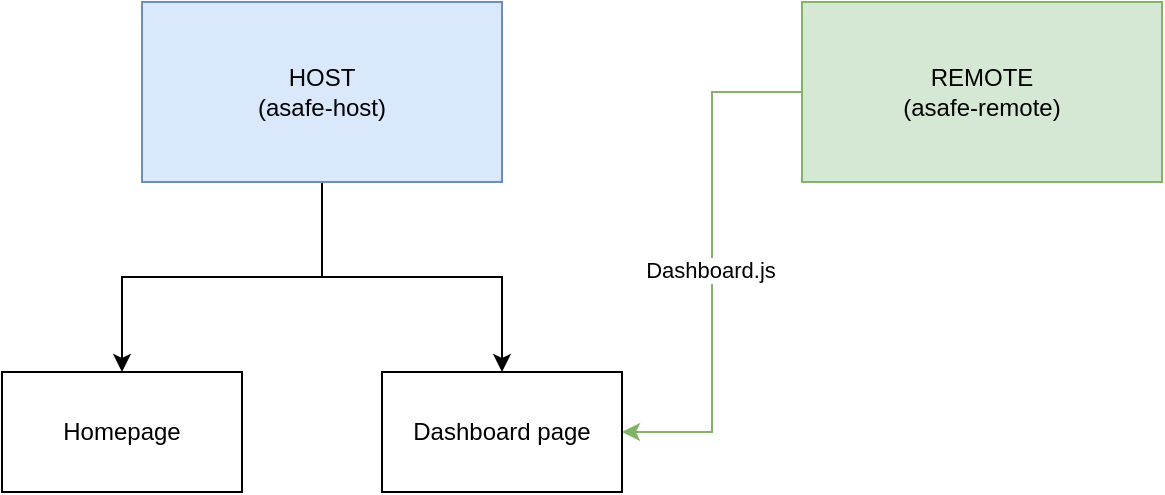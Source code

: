 <mxfile version="24.0.0" type="github">
  <diagram name="Page-1" id="1DXnRXoE9hUuvViqrK-p">
    <mxGraphModel dx="1042" dy="701" grid="1" gridSize="10" guides="1" tooltips="1" connect="1" arrows="1" fold="1" page="1" pageScale="1" pageWidth="827" pageHeight="1169" math="0" shadow="0">
      <root>
        <mxCell id="0" />
        <mxCell id="1" parent="0" />
        <mxCell id="mJRpWRJbqlAUoeGUECci-8" value="" style="edgeStyle=orthogonalEdgeStyle;rounded=0;orthogonalLoop=1;jettySize=auto;html=1;" edge="1" parent="1" source="mJRpWRJbqlAUoeGUECci-1" target="mJRpWRJbqlAUoeGUECci-7">
          <mxGeometry relative="1" as="geometry" />
        </mxCell>
        <mxCell id="mJRpWRJbqlAUoeGUECci-10" style="edgeStyle=orthogonalEdgeStyle;rounded=0;orthogonalLoop=1;jettySize=auto;html=1;entryX=0.5;entryY=0;entryDx=0;entryDy=0;" edge="1" parent="1" source="mJRpWRJbqlAUoeGUECci-1" target="mJRpWRJbqlAUoeGUECci-9">
          <mxGeometry relative="1" as="geometry" />
        </mxCell>
        <mxCell id="mJRpWRJbqlAUoeGUECci-1" value="HOST&lt;div&gt;(asafe-host)&lt;/div&gt;" style="rounded=0;whiteSpace=wrap;html=1;fillColor=#dae8fc;strokeColor=#6c8ebf;" vertex="1" parent="1">
          <mxGeometry x="150" y="240" width="180" height="90" as="geometry" />
        </mxCell>
        <mxCell id="mJRpWRJbqlAUoeGUECci-3" style="edgeStyle=orthogonalEdgeStyle;rounded=0;orthogonalLoop=1;jettySize=auto;html=1;entryX=1;entryY=0.5;entryDx=0;entryDy=0;fillColor=#d5e8d4;strokeColor=#82b366;" edge="1" parent="1" source="mJRpWRJbqlAUoeGUECci-2" target="mJRpWRJbqlAUoeGUECci-9">
          <mxGeometry relative="1" as="geometry" />
        </mxCell>
        <mxCell id="mJRpWRJbqlAUoeGUECci-4" value="Dashboard.js" style="edgeLabel;html=1;align=center;verticalAlign=middle;resizable=0;points=[];" vertex="1" connectable="0" parent="mJRpWRJbqlAUoeGUECci-3">
          <mxGeometry x="0.027" y="-1" relative="1" as="geometry">
            <mxPoint as="offset" />
          </mxGeometry>
        </mxCell>
        <mxCell id="mJRpWRJbqlAUoeGUECci-2" value="&lt;div&gt;REMOTE&lt;/div&gt;&lt;div&gt;(asafe-remote)&lt;/div&gt;" style="rounded=0;whiteSpace=wrap;html=1;fillColor=#d5e8d4;strokeColor=#82b366;" vertex="1" parent="1">
          <mxGeometry x="480" y="240" width="180" height="90" as="geometry" />
        </mxCell>
        <mxCell id="mJRpWRJbqlAUoeGUECci-7" value="Homepage" style="whiteSpace=wrap;html=1;rounded=0;" vertex="1" parent="1">
          <mxGeometry x="80" y="425" width="120" height="60" as="geometry" />
        </mxCell>
        <mxCell id="mJRpWRJbqlAUoeGUECci-9" value="Dashboard page" style="whiteSpace=wrap;html=1;rounded=0;" vertex="1" parent="1">
          <mxGeometry x="270" y="425" width="120" height="60" as="geometry" />
        </mxCell>
      </root>
    </mxGraphModel>
  </diagram>
</mxfile>
